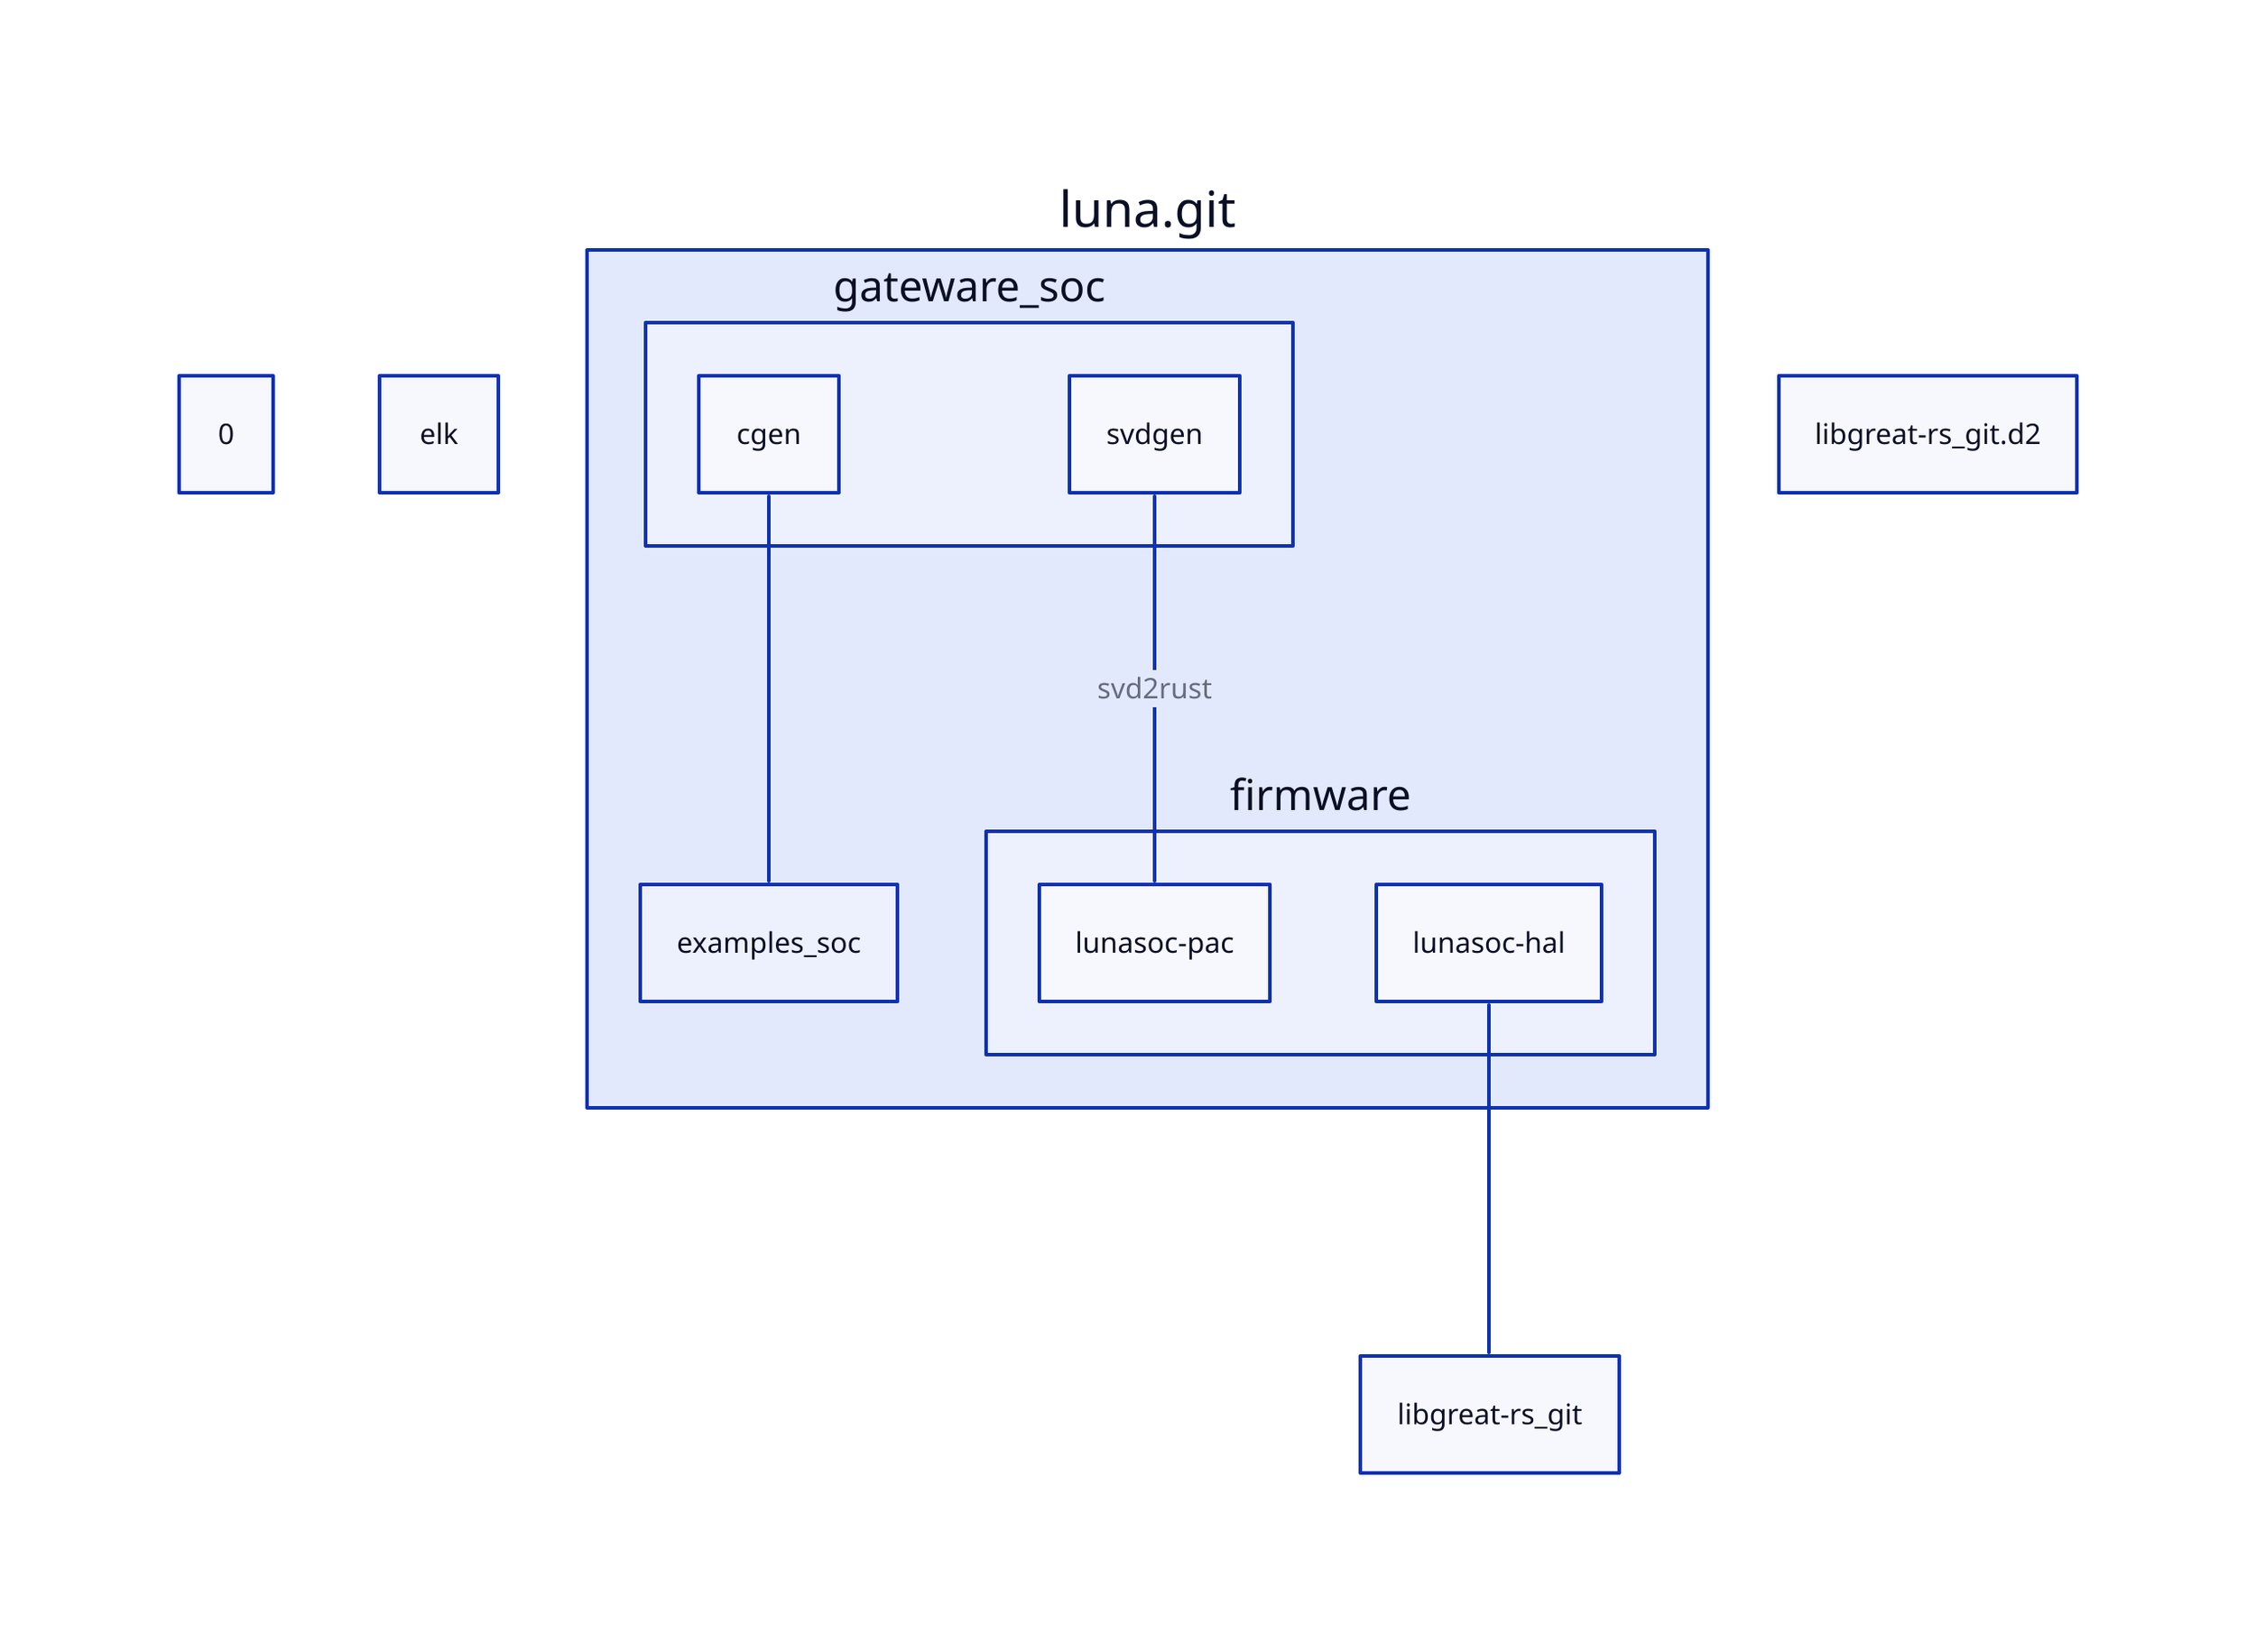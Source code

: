 $theme: 0
$layout: elk

luna_git: luna.git


# - Luna Examples -------------------------------------------------------------
$include: luna_git.examples_soc.d2


# - Luna Hardware -------------------------------------------------------------

# luna_git.hardware: hardware/
# luna_git.hardware.usb3343
# luna_git.hardware.w25q32jv


# - Luna Gateware -------------------------------------------------------------

# luna_git.gateware_flash: luna/gateware/interface/flash.py
# luna_git.gateware_flash.ECP5ConfigurationFlashInterface
# luna_git.gateware_usb: luna/gateware/usb/usb2/device.py
# luna_git.gateware_usb.USBDeviceController: USBDeviceController
# luna_git.gateware_flash                   -- luna_git.hardware.w25q32jv
# luna_git.gateware_usb.USBDeviceController -- luna_git.hardware.usb3343

# luna_git.gateware_soc.lunasoc.spiflash -- luna_git.gateware_flash.ECP5ConfigurationFlashInterface
# luna_git.gateware_soc.lunasoc.usb   -- luna_git.gateware_usb.USBDeviceController


# - Luna SoC ------------------------------------------------------------------
$include: luna_git.gateware_soc.d2


# - Luna Firmware -------------------------------------------------------------
$include: luna_git.firmware.d2


# - libgreat-rs ---------------------------------------------------------------
$include: libgreat-rs_git.d2



# - relationships

luna_git.gateware_soc.cgen -- luna_git.examples_soc
luna_git.gateware_soc.svdgen -- luna_git.firmware.lunasoc-pac: svd2rust
luna_git.firmware.lunasoc-hal -- libgreat-rs_git
